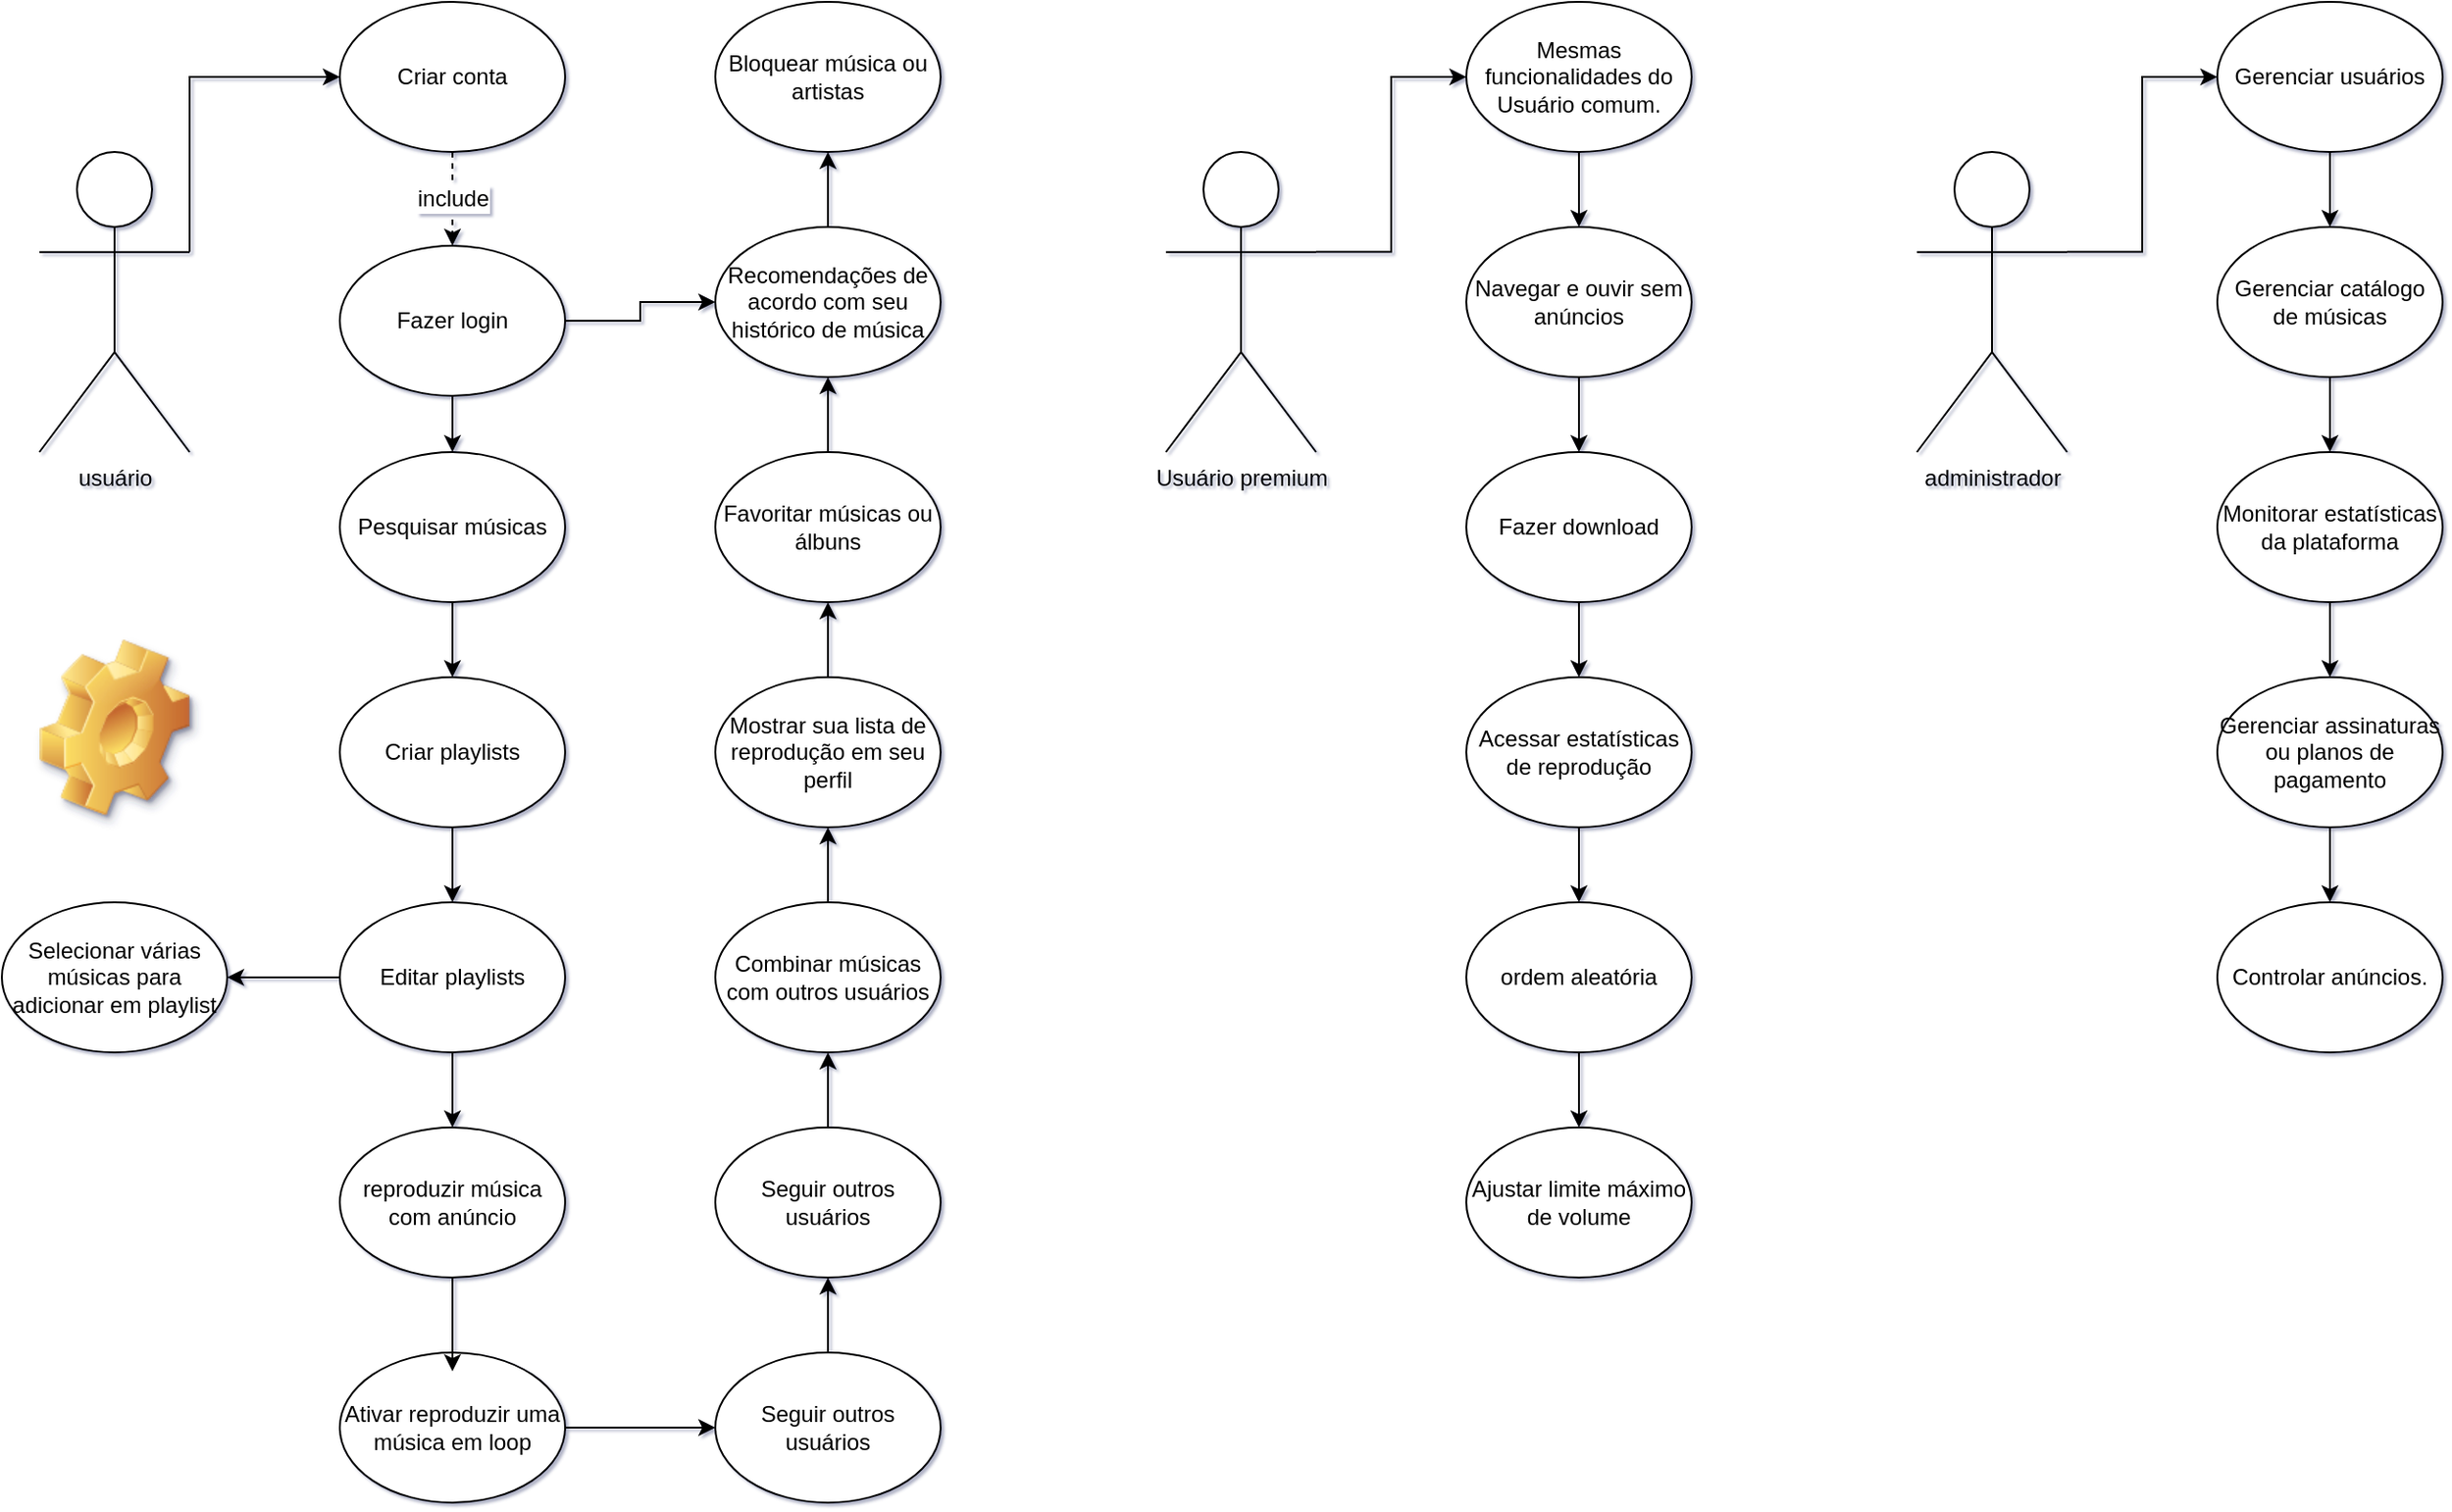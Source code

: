<mxfile version="26.2.2">
  <diagram name="Página-1" id="XoELSJnN0j4rCEGX3kQn">
    <mxGraphModel dx="982" dy="556" grid="1" gridSize="10" guides="1" tooltips="1" connect="1" arrows="1" fold="1" page="1" pageScale="1" pageWidth="827" pageHeight="1169" math="0" shadow="1">
      <root>
        <object label="" id="0">
          <mxCell />
        </object>
        <mxCell id="1" parent="0" />
        <mxCell id="iLHEJY10YDU-a7Svf40G-77" value="" style="group" parent="1" vertex="1" connectable="0">
          <mxGeometry x="100" y="420" width="120" height="220" as="geometry" />
        </mxCell>
        <mxCell id="iLHEJY10YDU-a7Svf40G-45" value="&lt;font&gt;Selecionar várias músicas para adicionar em playlist&lt;/font&gt;" style="ellipse;whiteSpace=wrap;html=1;strokeColor=default;align=center;verticalAlign=middle;fontFamily=Helvetica;fontSize=12;fontColor=default;fillColor=default;" parent="iLHEJY10YDU-a7Svf40G-77" vertex="1">
          <mxGeometry y="140" width="120" height="80" as="geometry" />
        </mxCell>
        <mxCell id="iLHEJY10YDU-a7Svf40G-70" value="" style="shape=image;html=1;verticalLabelPosition=bottom;verticalAlign=top;imageAspect=1;aspect=fixed;image=img/clipart/Gear_128x128.png;strokeColor=default;align=center;fontFamily=Helvetica;fontSize=12;fontColor=default;fillColor=default;shadow=1;" parent="iLHEJY10YDU-a7Svf40G-77" vertex="1">
          <mxGeometry x="20" width="80" height="93.85" as="geometry" />
        </mxCell>
        <mxCell id="iLHEJY10YDU-a7Svf40G-46" value="" style="edgeStyle=orthogonalEdgeStyle;rounded=0;orthogonalLoop=1;jettySize=auto;html=1;fontFamily=Helvetica;fontSize=12;fontColor=default;" parent="1" source="iLHEJY10YDU-a7Svf40G-43" target="iLHEJY10YDU-a7Svf40G-45" edge="1">
          <mxGeometry relative="1" as="geometry" />
        </mxCell>
        <mxCell id="iLHEJY10YDU-a7Svf40G-35" value="include" style="edgeStyle=orthogonalEdgeStyle;rounded=0;orthogonalLoop=1;jettySize=auto;html=1;entryX=0.5;entryY=0;entryDx=0;entryDy=0;fontFamily=Helvetica;fontSize=12;fontColor=default;dashed=1;" parent="1" source="iLHEJY10YDU-a7Svf40G-23" target="iLHEJY10YDU-a7Svf40G-31" edge="1">
          <mxGeometry relative="1" as="geometry" />
        </mxCell>
        <mxCell id="iLHEJY10YDU-a7Svf40G-23" value="Criar conta" style="ellipse;whiteSpace=wrap;html=1;strokeColor=default;align=center;verticalAlign=middle;fontFamily=Helvetica;fontSize=12;fontColor=default;fillColor=default;" parent="1" vertex="1">
          <mxGeometry x="280" y="80" width="120" height="80" as="geometry" />
        </mxCell>
        <mxCell id="iLHEJY10YDU-a7Svf40G-40" value="" style="edgeStyle=orthogonalEdgeStyle;rounded=0;orthogonalLoop=1;jettySize=auto;html=1;fontFamily=Helvetica;fontSize=12;fontColor=default;" parent="1" source="iLHEJY10YDU-a7Svf40G-31" target="iLHEJY10YDU-a7Svf40G-39" edge="1">
          <mxGeometry relative="1" as="geometry" />
        </mxCell>
        <mxCell id="iLHEJY10YDU-a7Svf40G-120" value="" style="edgeStyle=orthogonalEdgeStyle;rounded=0;orthogonalLoop=1;jettySize=auto;html=1;fontFamily=Helvetica;fontSize=12;fontColor=default;" parent="1" source="iLHEJY10YDU-a7Svf40G-31" target="iLHEJY10YDU-a7Svf40G-63" edge="1">
          <mxGeometry relative="1" as="geometry" />
        </mxCell>
        <mxCell id="iLHEJY10YDU-a7Svf40G-31" value="Fazer login" style="ellipse;whiteSpace=wrap;html=1;strokeColor=default;align=center;verticalAlign=middle;fontFamily=Helvetica;fontSize=12;fontColor=default;fillColor=default;" parent="1" vertex="1">
          <mxGeometry x="280" y="210" width="120" height="80" as="geometry" />
        </mxCell>
        <mxCell id="iLHEJY10YDU-a7Svf40G-39" value="Pesquisar músicas" style="ellipse;whiteSpace=wrap;html=1;strokeColor=default;align=center;verticalAlign=middle;fontFamily=Helvetica;fontSize=12;fontColor=default;fillColor=default;" parent="1" vertex="1">
          <mxGeometry x="280" y="320" width="120" height="80" as="geometry" />
        </mxCell>
        <mxCell id="iLHEJY10YDU-a7Svf40G-62" style="edgeStyle=orthogonalEdgeStyle;rounded=0;orthogonalLoop=1;jettySize=auto;html=1;fontFamily=Helvetica;fontSize=12;fontColor=default;" parent="1" source="iLHEJY10YDU-a7Svf40G-59" target="iLHEJY10YDU-a7Svf40G-61" edge="1">
          <mxGeometry relative="1" as="geometry" />
        </mxCell>
        <mxCell id="iLHEJY10YDU-a7Svf40G-64" style="edgeStyle=orthogonalEdgeStyle;rounded=0;orthogonalLoop=1;jettySize=auto;html=1;entryX=0.5;entryY=1;entryDx=0;entryDy=0;fontFamily=Helvetica;fontSize=12;fontColor=default;" parent="1" source="iLHEJY10YDU-a7Svf40G-61" target="iLHEJY10YDU-a7Svf40G-63" edge="1">
          <mxGeometry relative="1" as="geometry" />
        </mxCell>
        <mxCell id="iLHEJY10YDU-a7Svf40G-61" value="Favoritar músicas ou álbuns" style="ellipse;whiteSpace=wrap;html=1;strokeColor=default;align=center;verticalAlign=middle;fontFamily=Helvetica;fontSize=12;fontColor=default;fillColor=default;" parent="1" vertex="1">
          <mxGeometry x="480" y="320" width="120" height="80" as="geometry" />
        </mxCell>
        <mxCell id="iLHEJY10YDU-a7Svf40G-103" style="edgeStyle=orthogonalEdgeStyle;rounded=0;orthogonalLoop=1;jettySize=auto;html=1;entryX=0.5;entryY=1;entryDx=0;entryDy=0;fontFamily=Helvetica;fontSize=12;fontColor=default;" parent="1" source="iLHEJY10YDU-a7Svf40G-63" target="iLHEJY10YDU-a7Svf40G-65" edge="1">
          <mxGeometry relative="1" as="geometry" />
        </mxCell>
        <mxCell id="iLHEJY10YDU-a7Svf40G-63" value="Recomendações de acordo com seu histórico de música" style="ellipse;whiteSpace=wrap;html=1;strokeColor=default;align=center;verticalAlign=middle;fontFamily=Helvetica;fontSize=12;fontColor=default;fillColor=default;" parent="1" vertex="1">
          <mxGeometry x="480" y="200" width="120" height="80" as="geometry" />
        </mxCell>
        <mxCell id="iLHEJY10YDU-a7Svf40G-65" value="Bloquear música ou artistas" style="ellipse;whiteSpace=wrap;html=1;strokeColor=default;align=center;verticalAlign=middle;fontFamily=Helvetica;fontSize=12;fontColor=default;fillColor=default;" parent="1" vertex="1">
          <mxGeometry x="480" y="80" width="120" height="80" as="geometry" />
        </mxCell>
        <mxCell id="iLHEJY10YDU-a7Svf40G-78" value="" style="group" parent="1" vertex="1" connectable="0">
          <mxGeometry x="280" y="440.0" width="320" height="320.0" as="geometry" />
        </mxCell>
        <mxCell id="iLHEJY10YDU-a7Svf40G-72" style="edgeStyle=orthogonalEdgeStyle;rounded=0;orthogonalLoop=1;jettySize=auto;html=1;entryX=0.5;entryY=0;entryDx=0;entryDy=0;fontFamily=Helvetica;fontSize=12;fontColor=default;" parent="iLHEJY10YDU-a7Svf40G-78" source="iLHEJY10YDU-a7Svf40G-41" target="iLHEJY10YDU-a7Svf40G-43" edge="1">
          <mxGeometry relative="1" as="geometry" />
        </mxCell>
        <mxCell id="iLHEJY10YDU-a7Svf40G-41" value="Criar playlists" style="ellipse;whiteSpace=wrap;html=1;strokeColor=default;align=center;verticalAlign=middle;fontFamily=Helvetica;fontSize=12;fontColor=default;fillColor=default;" parent="iLHEJY10YDU-a7Svf40G-78" vertex="1">
          <mxGeometry width="120" height="80" as="geometry" />
        </mxCell>
        <mxCell id="iLHEJY10YDU-a7Svf40G-50" value="" style="edgeStyle=orthogonalEdgeStyle;rounded=0;orthogonalLoop=1;jettySize=auto;html=1;fontFamily=Helvetica;fontSize=12;fontColor=default;" parent="iLHEJY10YDU-a7Svf40G-78" source="iLHEJY10YDU-a7Svf40G-43" target="iLHEJY10YDU-a7Svf40G-49" edge="1">
          <mxGeometry relative="1" as="geometry" />
        </mxCell>
        <mxCell id="iLHEJY10YDU-a7Svf40G-43" value="Editar playlists" style="ellipse;whiteSpace=wrap;html=1;strokeColor=default;align=center;verticalAlign=middle;fontFamily=Helvetica;fontSize=12;fontColor=default;fillColor=default;" parent="iLHEJY10YDU-a7Svf40G-78" vertex="1">
          <mxGeometry y="120.0" width="120" height="80" as="geometry" />
        </mxCell>
        <mxCell id="iLHEJY10YDU-a7Svf40G-49" value="reproduzir música com anúncio" style="ellipse;whiteSpace=wrap;html=1;strokeColor=default;align=center;verticalAlign=middle;fillColor=default;flipH=1;flipV=1;" parent="iLHEJY10YDU-a7Svf40G-78" vertex="1">
          <mxGeometry y="240.0" width="120" height="80" as="geometry" />
        </mxCell>
        <mxCell id="iLHEJY10YDU-a7Svf40G-55" value="Seguir outros usuários" style="ellipse;whiteSpace=wrap;html=1;strokeColor=default;align=center;verticalAlign=middle;fontFamily=Helvetica;fontSize=12;fontColor=default;fillColor=default;" parent="iLHEJY10YDU-a7Svf40G-78" vertex="1">
          <mxGeometry x="200" y="240" width="120" height="80" as="geometry" />
        </mxCell>
        <mxCell id="iLHEJY10YDU-a7Svf40G-57" value="Combinar músicas com outros usuários" style="ellipse;whiteSpace=wrap;html=1;strokeColor=default;align=center;verticalAlign=middle;fontFamily=Helvetica;fontSize=12;fontColor=default;fillColor=default;" parent="iLHEJY10YDU-a7Svf40G-78" vertex="1">
          <mxGeometry x="200" y="120.0" width="120" height="80" as="geometry" />
        </mxCell>
        <mxCell id="iLHEJY10YDU-a7Svf40G-58" value="" style="edgeStyle=orthogonalEdgeStyle;rounded=0;orthogonalLoop=1;jettySize=auto;html=1;fontFamily=Helvetica;fontSize=12;fontColor=default;" parent="iLHEJY10YDU-a7Svf40G-78" source="iLHEJY10YDU-a7Svf40G-55" target="iLHEJY10YDU-a7Svf40G-57" edge="1">
          <mxGeometry relative="1" as="geometry" />
        </mxCell>
        <mxCell id="iLHEJY10YDU-a7Svf40G-59" value="Mostrar sua lista de reprodução em seu perfil" style="ellipse;whiteSpace=wrap;html=1;strokeColor=default;align=center;verticalAlign=middle;fontFamily=Helvetica;fontSize=12;fontColor=default;fillColor=default;" parent="iLHEJY10YDU-a7Svf40G-78" vertex="1">
          <mxGeometry x="200" y="5.684e-14" width="120" height="80" as="geometry" />
        </mxCell>
        <mxCell id="iLHEJY10YDU-a7Svf40G-60" style="edgeStyle=orthogonalEdgeStyle;rounded=0;orthogonalLoop=1;jettySize=auto;html=1;entryX=0.5;entryY=1;entryDx=0;entryDy=0;fontFamily=Helvetica;fontSize=12;fontColor=default;" parent="iLHEJY10YDU-a7Svf40G-78" source="iLHEJY10YDU-a7Svf40G-57" target="iLHEJY10YDU-a7Svf40G-59" edge="1">
          <mxGeometry relative="1" as="geometry" />
        </mxCell>
        <mxCell id="iLHEJY10YDU-a7Svf40G-42" value="" style="edgeStyle=orthogonalEdgeStyle;rounded=0;orthogonalLoop=1;jettySize=auto;html=1;fontFamily=Helvetica;fontSize=12;fontColor=default;" parent="1" source="iLHEJY10YDU-a7Svf40G-39" target="iLHEJY10YDU-a7Svf40G-41" edge="1">
          <mxGeometry relative="1" as="geometry" />
        </mxCell>
        <mxCell id="iLHEJY10YDU-a7Svf40G-4" value="usuário" style="shape=umlActor;verticalLabelPosition=bottom;verticalAlign=top;html=1;outlineConnect=0;" parent="1" vertex="1">
          <mxGeometry x="120" y="160" width="80" height="160" as="geometry" />
        </mxCell>
        <mxCell id="iLHEJY10YDU-a7Svf40G-24" style="edgeStyle=orthogonalEdgeStyle;rounded=0;orthogonalLoop=1;jettySize=auto;html=1;entryX=0;entryY=0.5;entryDx=0;entryDy=0;exitX=1;exitY=0.333;exitDx=0;exitDy=0;exitPerimeter=0;" parent="1" source="iLHEJY10YDU-a7Svf40G-4" target="iLHEJY10YDU-a7Svf40G-23" edge="1">
          <mxGeometry relative="1" as="geometry">
            <Array as="points">
              <mxPoint x="200" y="120" />
            </Array>
          </mxGeometry>
        </mxCell>
        <mxCell id="iLHEJY10YDU-a7Svf40G-51" value="Ativar reproduzir uma música em loop" style="ellipse;whiteSpace=wrap;html=1;strokeColor=default;align=center;verticalAlign=middle;fontFamily=Helvetica;fontSize=12;fontColor=default;fillColor=default;" parent="1" vertex="1">
          <mxGeometry x="280" y="800" width="120" height="80" as="geometry" />
        </mxCell>
        <mxCell id="iLHEJY10YDU-a7Svf40G-52" style="edgeStyle=orthogonalEdgeStyle;rounded=0;orthogonalLoop=1;jettySize=auto;html=1;fontFamily=Helvetica;fontSize=12;fontColor=default;" parent="1" source="iLHEJY10YDU-a7Svf40G-49" edge="1">
          <mxGeometry relative="1" as="geometry">
            <mxPoint x="340" y="810" as="targetPoint" />
            <Array as="points">
              <mxPoint x="340" y="780" />
              <mxPoint x="340" y="780" />
            </Array>
          </mxGeometry>
        </mxCell>
        <mxCell id="iLHEJY10YDU-a7Svf40G-54" value="" style="edgeStyle=orthogonalEdgeStyle;rounded=0;orthogonalLoop=1;jettySize=auto;html=1;fontFamily=Helvetica;fontSize=12;fontColor=default;" parent="1" source="iLHEJY10YDU-a7Svf40G-51" target="iLHEJY10YDU-a7Svf40G-53" edge="1">
          <mxGeometry relative="1" as="geometry" />
        </mxCell>
        <mxCell id="iLHEJY10YDU-a7Svf40G-53" value="Seguir outros usuários" style="ellipse;whiteSpace=wrap;html=1;strokeColor=default;align=center;verticalAlign=middle;fontFamily=Helvetica;fontSize=12;fontColor=default;fillColor=default;" parent="1" vertex="1">
          <mxGeometry x="480" y="800" width="120" height="80" as="geometry" />
        </mxCell>
        <mxCell id="iLHEJY10YDU-a7Svf40G-56" value="" style="edgeStyle=orthogonalEdgeStyle;rounded=0;orthogonalLoop=1;jettySize=auto;html=1;fontFamily=Helvetica;fontSize=12;fontColor=default;" parent="1" source="iLHEJY10YDU-a7Svf40G-53" target="iLHEJY10YDU-a7Svf40G-55" edge="1">
          <mxGeometry relative="1" as="geometry" />
        </mxCell>
        <mxCell id="iLHEJY10YDU-a7Svf40G-83" value="Mesmas funcionalidades do Usuário comum." style="ellipse;whiteSpace=wrap;html=1;strokeColor=default;align=center;verticalAlign=middle;fontFamily=Helvetica;fontSize=12;fontColor=default;fillColor=default;" parent="1" vertex="1">
          <mxGeometry x="880" y="80" width="120" height="80" as="geometry" />
        </mxCell>
        <mxCell id="iLHEJY10YDU-a7Svf40G-85" style="edgeStyle=orthogonalEdgeStyle;rounded=0;orthogonalLoop=1;jettySize=auto;html=1;entryX=0;entryY=0.5;entryDx=0;entryDy=0;fontFamily=Helvetica;fontSize=12;fontColor=default;exitX=1;exitY=0.333;exitDx=0;exitDy=0;exitPerimeter=0;" parent="1" source="iLHEJY10YDU-a7Svf40G-82" target="iLHEJY10YDU-a7Svf40G-83" edge="1">
          <mxGeometry relative="1" as="geometry" />
        </mxCell>
        <mxCell id="iLHEJY10YDU-a7Svf40G-88" style="edgeStyle=orthogonalEdgeStyle;rounded=0;orthogonalLoop=1;jettySize=auto;html=1;fontFamily=Helvetica;fontSize=12;fontColor=default;" parent="1" source="iLHEJY10YDU-a7Svf40G-83" target="iLHEJY10YDU-a7Svf40G-87" edge="1">
          <mxGeometry relative="1" as="geometry" />
        </mxCell>
        <mxCell id="iLHEJY10YDU-a7Svf40G-82" value="Usuário premium" style="shape=umlActor;verticalLabelPosition=bottom;verticalAlign=top;html=1;outlineConnect=0;strokeColor=default;align=center;fontFamily=Helvetica;fontSize=12;fontColor=default;fillColor=default;" parent="1" vertex="1">
          <mxGeometry x="720" y="160" width="80" height="160" as="geometry" />
        </mxCell>
        <mxCell id="iLHEJY10YDU-a7Svf40G-94" value="" style="edgeStyle=orthogonalEdgeStyle;rounded=0;orthogonalLoop=1;jettySize=auto;html=1;fontFamily=Helvetica;fontSize=12;fontColor=default;" parent="1" source="iLHEJY10YDU-a7Svf40G-87" target="iLHEJY10YDU-a7Svf40G-93" edge="1">
          <mxGeometry relative="1" as="geometry" />
        </mxCell>
        <mxCell id="iLHEJY10YDU-a7Svf40G-87" value="Navegar e ouvir sem anúncios" style="ellipse;whiteSpace=wrap;html=1;strokeColor=default;align=center;verticalAlign=middle;fontFamily=Helvetica;fontSize=12;fontColor=default;fillColor=default;" parent="1" vertex="1">
          <mxGeometry x="880" y="200" width="120" height="80" as="geometry" />
        </mxCell>
        <mxCell id="iLHEJY10YDU-a7Svf40G-97" value="" style="edgeStyle=orthogonalEdgeStyle;rounded=0;orthogonalLoop=1;jettySize=auto;html=1;fontFamily=Helvetica;fontSize=12;fontColor=default;" parent="1" source="iLHEJY10YDU-a7Svf40G-93" target="iLHEJY10YDU-a7Svf40G-96" edge="1">
          <mxGeometry relative="1" as="geometry" />
        </mxCell>
        <mxCell id="iLHEJY10YDU-a7Svf40G-93" value="Fazer download" style="ellipse;whiteSpace=wrap;html=1;strokeColor=default;align=center;verticalAlign=middle;fontFamily=Helvetica;fontSize=12;fontColor=default;fillColor=default;" parent="1" vertex="1">
          <mxGeometry x="880" y="320" width="120" height="80" as="geometry" />
        </mxCell>
        <mxCell id="iLHEJY10YDU-a7Svf40G-99" value="" style="edgeStyle=orthogonalEdgeStyle;rounded=0;orthogonalLoop=1;jettySize=auto;html=1;fontFamily=Helvetica;fontSize=12;fontColor=default;" parent="1" source="iLHEJY10YDU-a7Svf40G-96" target="iLHEJY10YDU-a7Svf40G-98" edge="1">
          <mxGeometry relative="1" as="geometry" />
        </mxCell>
        <mxCell id="iLHEJY10YDU-a7Svf40G-96" value="Acessar estatísticas de reprodução" style="ellipse;whiteSpace=wrap;html=1;strokeColor=default;align=center;verticalAlign=middle;fontFamily=Helvetica;fontSize=12;fontColor=default;fillColor=default;" parent="1" vertex="1">
          <mxGeometry x="880" y="440" width="120" height="80" as="geometry" />
        </mxCell>
        <mxCell id="iLHEJY10YDU-a7Svf40G-101" value="" style="edgeStyle=orthogonalEdgeStyle;rounded=0;orthogonalLoop=1;jettySize=auto;html=1;fontFamily=Helvetica;fontSize=12;fontColor=default;" parent="1" source="iLHEJY10YDU-a7Svf40G-98" target="iLHEJY10YDU-a7Svf40G-100" edge="1">
          <mxGeometry relative="1" as="geometry" />
        </mxCell>
        <mxCell id="iLHEJY10YDU-a7Svf40G-98" value="ordem aleatória" style="ellipse;whiteSpace=wrap;html=1;strokeColor=default;align=center;verticalAlign=middle;fontFamily=Helvetica;fontSize=12;fontColor=default;fillColor=default;" parent="1" vertex="1">
          <mxGeometry x="880" y="560" width="120" height="80" as="geometry" />
        </mxCell>
        <mxCell id="iLHEJY10YDU-a7Svf40G-100" value="Ajustar limite máximo de volume" style="ellipse;whiteSpace=wrap;html=1;strokeColor=default;align=center;verticalAlign=middle;fontFamily=Helvetica;fontSize=12;fontColor=default;fillColor=default;" parent="1" vertex="1">
          <mxGeometry x="880" y="680" width="120" height="80" as="geometry" />
        </mxCell>
        <mxCell id="iLHEJY10YDU-a7Svf40G-110" style="edgeStyle=orthogonalEdgeStyle;rounded=0;orthogonalLoop=1;jettySize=auto;html=1;exitX=1;exitY=0.333;exitDx=0;exitDy=0;exitPerimeter=0;entryX=0;entryY=0.5;entryDx=0;entryDy=0;fontFamily=Helvetica;fontSize=12;fontColor=default;" parent="1" source="iLHEJY10YDU-a7Svf40G-106" target="iLHEJY10YDU-a7Svf40G-108" edge="1">
          <mxGeometry relative="1" as="geometry" />
        </mxCell>
        <mxCell id="iLHEJY10YDU-a7Svf40G-106" value="administrador" style="shape=umlActor;verticalLabelPosition=bottom;verticalAlign=top;html=1;strokeColor=default;align=center;fontFamily=Helvetica;fontSize=12;fontColor=default;fillColor=default;" parent="1" vertex="1">
          <mxGeometry x="1120" y="160" width="80" height="160" as="geometry" />
        </mxCell>
        <mxCell id="iLHEJY10YDU-a7Svf40G-112" value="" style="edgeStyle=orthogonalEdgeStyle;rounded=0;orthogonalLoop=1;jettySize=auto;html=1;fontFamily=Helvetica;fontSize=12;fontColor=default;" parent="1" source="iLHEJY10YDU-a7Svf40G-108" target="iLHEJY10YDU-a7Svf40G-111" edge="1">
          <mxGeometry relative="1" as="geometry" />
        </mxCell>
        <mxCell id="iLHEJY10YDU-a7Svf40G-108" value="Gerenciar usuários" style="ellipse;whiteSpace=wrap;html=1;strokeColor=default;align=center;verticalAlign=middle;fontFamily=Helvetica;fontSize=12;fontColor=default;fillColor=default;" parent="1" vertex="1">
          <mxGeometry x="1280" y="80" width="120" height="80" as="geometry" />
        </mxCell>
        <mxCell id="iLHEJY10YDU-a7Svf40G-114" value="" style="edgeStyle=orthogonalEdgeStyle;rounded=0;orthogonalLoop=1;jettySize=auto;html=1;fontFamily=Helvetica;fontSize=12;fontColor=default;" parent="1" source="iLHEJY10YDU-a7Svf40G-111" target="iLHEJY10YDU-a7Svf40G-113" edge="1">
          <mxGeometry relative="1" as="geometry" />
        </mxCell>
        <mxCell id="iLHEJY10YDU-a7Svf40G-111" value="Gerenciar catálogo de músicas" style="ellipse;whiteSpace=wrap;html=1;strokeColor=default;align=center;verticalAlign=middle;fontFamily=Helvetica;fontSize=12;fontColor=default;fillColor=default;" parent="1" vertex="1">
          <mxGeometry x="1280" y="200" width="120" height="80" as="geometry" />
        </mxCell>
        <mxCell id="iLHEJY10YDU-a7Svf40G-116" value="" style="edgeStyle=orthogonalEdgeStyle;rounded=0;orthogonalLoop=1;jettySize=auto;html=1;fontFamily=Helvetica;fontSize=12;fontColor=default;" parent="1" source="iLHEJY10YDU-a7Svf40G-113" target="iLHEJY10YDU-a7Svf40G-115" edge="1">
          <mxGeometry relative="1" as="geometry" />
        </mxCell>
        <mxCell id="iLHEJY10YDU-a7Svf40G-113" value="Monitorar estatísticas da plataforma" style="ellipse;whiteSpace=wrap;html=1;strokeColor=default;align=center;verticalAlign=middle;fontFamily=Helvetica;fontSize=12;fontColor=default;fillColor=default;" parent="1" vertex="1">
          <mxGeometry x="1280" y="320" width="120" height="80" as="geometry" />
        </mxCell>
        <mxCell id="iLHEJY10YDU-a7Svf40G-118" value="" style="edgeStyle=orthogonalEdgeStyle;rounded=0;orthogonalLoop=1;jettySize=auto;html=1;fontFamily=Helvetica;fontSize=12;fontColor=default;" parent="1" source="iLHEJY10YDU-a7Svf40G-115" target="iLHEJY10YDU-a7Svf40G-117" edge="1">
          <mxGeometry relative="1" as="geometry" />
        </mxCell>
        <mxCell id="iLHEJY10YDU-a7Svf40G-115" value="Gerenciar assinaturas ou planos de pagamento" style="ellipse;whiteSpace=wrap;html=1;strokeColor=default;align=center;verticalAlign=middle;fontFamily=Helvetica;fontSize=12;fontColor=default;fillColor=default;" parent="1" vertex="1">
          <mxGeometry x="1280" y="440" width="120" height="80" as="geometry" />
        </mxCell>
        <mxCell id="iLHEJY10YDU-a7Svf40G-117" value="Controlar anúncios." style="ellipse;whiteSpace=wrap;html=1;strokeColor=default;align=center;verticalAlign=middle;fontFamily=Helvetica;fontSize=12;fontColor=default;fillColor=default;" parent="1" vertex="1">
          <mxGeometry x="1280" y="560" width="120" height="80" as="geometry" />
        </mxCell>
      </root>
    </mxGraphModel>
  </diagram>
</mxfile>
